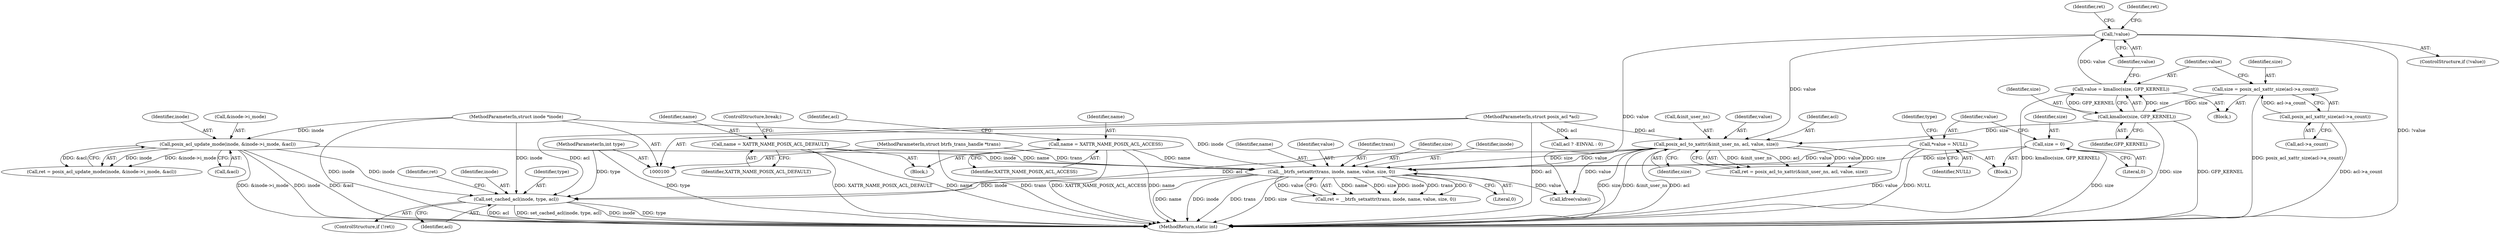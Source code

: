 digraph "0_linux_073931017b49d9458aa351605b43a7e34598caef_0@pointer" {
"1000216" [label="(Call,set_cached_acl(inode, type, acl))"];
"1000128" [label="(Call,posix_acl_update_mode(inode, &inode->i_mode, &acl))"];
"1000102" [label="(MethodParameterIn,struct inode *inode)"];
"1000203" [label="(Call,__btrfs_setxattr(trans, inode, name, value, size, 0))"];
"1000101" [label="(MethodParameterIn,struct btrfs_trans_handle *trans)"];
"1000157" [label="(Call,name = XATTR_NAME_POSIX_ACL_DEFAULT)"];
"1000120" [label="(Call,name = XATTR_NAME_POSIX_ACL_ACCESS)"];
"1000190" [label="(Call,posix_acl_to_xattr(&init_user_ns, acl, value, size))"];
"1000103" [label="(MethodParameterIn,struct posix_acl *acl)"];
"1000180" [label="(Call,!value)"];
"1000174" [label="(Call,value = kmalloc(size, GFP_KERNEL))"];
"1000176" [label="(Call,kmalloc(size, GFP_KERNEL))"];
"1000168" [label="(Call,size = posix_acl_xattr_size(acl->a_count))"];
"1000170" [label="(Call,posix_acl_xattr_size(acl->a_count))"];
"1000113" [label="(Call,*value = NULL)"];
"1000108" [label="(Call,size = 0)"];
"1000104" [label="(MethodParameterIn,int type)"];
"1000157" [label="(Call,name = XATTR_NAME_POSIX_ACL_DEFAULT)"];
"1000175" [label="(Identifier,value)"];
"1000195" [label="(Identifier,size)"];
"1000101" [label="(MethodParameterIn,struct btrfs_trans_handle *trans)"];
"1000180" [label="(Call,!value)"];
"1000117" [label="(Identifier,type)"];
"1000205" [label="(Identifier,inode)"];
"1000105" [label="(Block,)"];
"1000110" [label="(Literal,0)"];
"1000103" [label="(MethodParameterIn,struct posix_acl *acl)"];
"1000108" [label="(Call,size = 0)"];
"1000168" [label="(Call,size = posix_acl_xattr_size(acl->a_count))"];
"1000115" [label="(Identifier,NULL)"];
"1000118" [label="(Block,)"];
"1000203" [label="(Call,__btrfs_setxattr(trans, inode, name, value, size, 0))"];
"1000170" [label="(Call,posix_acl_xattr_size(acl->a_count))"];
"1000129" [label="(Identifier,inode)"];
"1000176" [label="(Call,kmalloc(size, GFP_KERNEL))"];
"1000177" [label="(Identifier,size)"];
"1000113" [label="(Call,*value = NULL)"];
"1000206" [label="(Identifier,name)"];
"1000216" [label="(Call,set_cached_acl(inode, type, acl))"];
"1000219" [label="(Identifier,acl)"];
"1000160" [label="(ControlStructure,break;)"];
"1000174" [label="(Call,value = kmalloc(size, GFP_KERNEL))"];
"1000169" [label="(Identifier,size)"];
"1000209" [label="(Literal,0)"];
"1000222" [label="(MethodReturn,static int)"];
"1000221" [label="(Identifier,ret)"];
"1000134" [label="(Call,&acl)"];
"1000211" [label="(Call,kfree(value))"];
"1000184" [label="(Identifier,ret)"];
"1000104" [label="(MethodParameterIn,int type)"];
"1000122" [label="(Identifier,XATTR_NAME_POSIX_ACL_ACCESS)"];
"1000128" [label="(Call,posix_acl_update_mode(inode, &inode->i_mode, &acl))"];
"1000193" [label="(Identifier,acl)"];
"1000152" [label="(Call,acl ? -EINVAL : 0)"];
"1000207" [label="(Identifier,value)"];
"1000126" [label="(Call,ret = posix_acl_update_mode(inode, &inode->i_mode, &acl))"];
"1000189" [label="(Identifier,ret)"];
"1000102" [label="(MethodParameterIn,struct inode *inode)"];
"1000201" [label="(Call,ret = __btrfs_setxattr(trans, inode, name, value, size, 0))"];
"1000178" [label="(Identifier,GFP_KERNEL)"];
"1000158" [label="(Identifier,name)"];
"1000120" [label="(Call,name = XATTR_NAME_POSIX_ACL_ACCESS)"];
"1000167" [label="(Block,)"];
"1000204" [label="(Identifier,trans)"];
"1000217" [label="(Identifier,inode)"];
"1000191" [label="(Call,&init_user_ns)"];
"1000114" [label="(Identifier,value)"];
"1000171" [label="(Call,acl->a_count)"];
"1000188" [label="(Call,ret = posix_acl_to_xattr(&init_user_ns, acl, value, size))"];
"1000130" [label="(Call,&inode->i_mode)"];
"1000159" [label="(Identifier,XATTR_NAME_POSIX_ACL_DEFAULT)"];
"1000181" [label="(Identifier,value)"];
"1000208" [label="(Identifier,size)"];
"1000218" [label="(Identifier,type)"];
"1000121" [label="(Identifier,name)"];
"1000109" [label="(Identifier,size)"];
"1000213" [label="(ControlStructure,if (!ret))"];
"1000194" [label="(Identifier,value)"];
"1000179" [label="(ControlStructure,if (!value))"];
"1000190" [label="(Call,posix_acl_to_xattr(&init_user_ns, acl, value, size))"];
"1000124" [label="(Identifier,acl)"];
"1000216" -> "1000213"  [label="AST: "];
"1000216" -> "1000219"  [label="CFG: "];
"1000217" -> "1000216"  [label="AST: "];
"1000218" -> "1000216"  [label="AST: "];
"1000219" -> "1000216"  [label="AST: "];
"1000221" -> "1000216"  [label="CFG: "];
"1000216" -> "1000222"  [label="DDG: acl"];
"1000216" -> "1000222"  [label="DDG: set_cached_acl(inode, type, acl)"];
"1000216" -> "1000222"  [label="DDG: inode"];
"1000216" -> "1000222"  [label="DDG: type"];
"1000128" -> "1000216"  [label="DDG: inode"];
"1000203" -> "1000216"  [label="DDG: inode"];
"1000102" -> "1000216"  [label="DDG: inode"];
"1000104" -> "1000216"  [label="DDG: type"];
"1000190" -> "1000216"  [label="DDG: acl"];
"1000103" -> "1000216"  [label="DDG: acl"];
"1000128" -> "1000126"  [label="AST: "];
"1000128" -> "1000134"  [label="CFG: "];
"1000129" -> "1000128"  [label="AST: "];
"1000130" -> "1000128"  [label="AST: "];
"1000134" -> "1000128"  [label="AST: "];
"1000126" -> "1000128"  [label="CFG: "];
"1000128" -> "1000222"  [label="DDG: &inode->i_mode"];
"1000128" -> "1000222"  [label="DDG: inode"];
"1000128" -> "1000222"  [label="DDG: &acl"];
"1000128" -> "1000126"  [label="DDG: inode"];
"1000128" -> "1000126"  [label="DDG: &inode->i_mode"];
"1000128" -> "1000126"  [label="DDG: &acl"];
"1000102" -> "1000128"  [label="DDG: inode"];
"1000128" -> "1000203"  [label="DDG: inode"];
"1000102" -> "1000100"  [label="AST: "];
"1000102" -> "1000222"  [label="DDG: inode"];
"1000102" -> "1000203"  [label="DDG: inode"];
"1000203" -> "1000201"  [label="AST: "];
"1000203" -> "1000209"  [label="CFG: "];
"1000204" -> "1000203"  [label="AST: "];
"1000205" -> "1000203"  [label="AST: "];
"1000206" -> "1000203"  [label="AST: "];
"1000207" -> "1000203"  [label="AST: "];
"1000208" -> "1000203"  [label="AST: "];
"1000209" -> "1000203"  [label="AST: "];
"1000201" -> "1000203"  [label="CFG: "];
"1000203" -> "1000222"  [label="DDG: name"];
"1000203" -> "1000222"  [label="DDG: inode"];
"1000203" -> "1000222"  [label="DDG: trans"];
"1000203" -> "1000222"  [label="DDG: size"];
"1000203" -> "1000201"  [label="DDG: name"];
"1000203" -> "1000201"  [label="DDG: size"];
"1000203" -> "1000201"  [label="DDG: inode"];
"1000203" -> "1000201"  [label="DDG: trans"];
"1000203" -> "1000201"  [label="DDG: 0"];
"1000203" -> "1000201"  [label="DDG: value"];
"1000101" -> "1000203"  [label="DDG: trans"];
"1000157" -> "1000203"  [label="DDG: name"];
"1000120" -> "1000203"  [label="DDG: name"];
"1000190" -> "1000203"  [label="DDG: value"];
"1000190" -> "1000203"  [label="DDG: size"];
"1000113" -> "1000203"  [label="DDG: value"];
"1000108" -> "1000203"  [label="DDG: size"];
"1000203" -> "1000211"  [label="DDG: value"];
"1000101" -> "1000100"  [label="AST: "];
"1000101" -> "1000222"  [label="DDG: trans"];
"1000157" -> "1000118"  [label="AST: "];
"1000157" -> "1000159"  [label="CFG: "];
"1000158" -> "1000157"  [label="AST: "];
"1000159" -> "1000157"  [label="AST: "];
"1000160" -> "1000157"  [label="CFG: "];
"1000157" -> "1000222"  [label="DDG: XATTR_NAME_POSIX_ACL_DEFAULT"];
"1000157" -> "1000222"  [label="DDG: name"];
"1000120" -> "1000118"  [label="AST: "];
"1000120" -> "1000122"  [label="CFG: "];
"1000121" -> "1000120"  [label="AST: "];
"1000122" -> "1000120"  [label="AST: "];
"1000124" -> "1000120"  [label="CFG: "];
"1000120" -> "1000222"  [label="DDG: name"];
"1000120" -> "1000222"  [label="DDG: XATTR_NAME_POSIX_ACL_ACCESS"];
"1000190" -> "1000188"  [label="AST: "];
"1000190" -> "1000195"  [label="CFG: "];
"1000191" -> "1000190"  [label="AST: "];
"1000193" -> "1000190"  [label="AST: "];
"1000194" -> "1000190"  [label="AST: "];
"1000195" -> "1000190"  [label="AST: "];
"1000188" -> "1000190"  [label="CFG: "];
"1000190" -> "1000222"  [label="DDG: size"];
"1000190" -> "1000222"  [label="DDG: &init_user_ns"];
"1000190" -> "1000222"  [label="DDG: acl"];
"1000190" -> "1000188"  [label="DDG: &init_user_ns"];
"1000190" -> "1000188"  [label="DDG: acl"];
"1000190" -> "1000188"  [label="DDG: value"];
"1000190" -> "1000188"  [label="DDG: size"];
"1000103" -> "1000190"  [label="DDG: acl"];
"1000180" -> "1000190"  [label="DDG: value"];
"1000176" -> "1000190"  [label="DDG: size"];
"1000190" -> "1000211"  [label="DDG: value"];
"1000103" -> "1000100"  [label="AST: "];
"1000103" -> "1000222"  [label="DDG: acl"];
"1000103" -> "1000152"  [label="DDG: acl"];
"1000180" -> "1000179"  [label="AST: "];
"1000180" -> "1000181"  [label="CFG: "];
"1000181" -> "1000180"  [label="AST: "];
"1000184" -> "1000180"  [label="CFG: "];
"1000189" -> "1000180"  [label="CFG: "];
"1000180" -> "1000222"  [label="DDG: !value"];
"1000174" -> "1000180"  [label="DDG: value"];
"1000180" -> "1000211"  [label="DDG: value"];
"1000174" -> "1000167"  [label="AST: "];
"1000174" -> "1000176"  [label="CFG: "];
"1000175" -> "1000174"  [label="AST: "];
"1000176" -> "1000174"  [label="AST: "];
"1000181" -> "1000174"  [label="CFG: "];
"1000174" -> "1000222"  [label="DDG: kmalloc(size, GFP_KERNEL)"];
"1000176" -> "1000174"  [label="DDG: size"];
"1000176" -> "1000174"  [label="DDG: GFP_KERNEL"];
"1000176" -> "1000178"  [label="CFG: "];
"1000177" -> "1000176"  [label="AST: "];
"1000178" -> "1000176"  [label="AST: "];
"1000176" -> "1000222"  [label="DDG: GFP_KERNEL"];
"1000176" -> "1000222"  [label="DDG: size"];
"1000168" -> "1000176"  [label="DDG: size"];
"1000168" -> "1000167"  [label="AST: "];
"1000168" -> "1000170"  [label="CFG: "];
"1000169" -> "1000168"  [label="AST: "];
"1000170" -> "1000168"  [label="AST: "];
"1000175" -> "1000168"  [label="CFG: "];
"1000168" -> "1000222"  [label="DDG: posix_acl_xattr_size(acl->a_count)"];
"1000170" -> "1000168"  [label="DDG: acl->a_count"];
"1000170" -> "1000171"  [label="CFG: "];
"1000171" -> "1000170"  [label="AST: "];
"1000170" -> "1000222"  [label="DDG: acl->a_count"];
"1000113" -> "1000105"  [label="AST: "];
"1000113" -> "1000115"  [label="CFG: "];
"1000114" -> "1000113"  [label="AST: "];
"1000115" -> "1000113"  [label="AST: "];
"1000117" -> "1000113"  [label="CFG: "];
"1000113" -> "1000222"  [label="DDG: value"];
"1000113" -> "1000222"  [label="DDG: NULL"];
"1000108" -> "1000105"  [label="AST: "];
"1000108" -> "1000110"  [label="CFG: "];
"1000109" -> "1000108"  [label="AST: "];
"1000110" -> "1000108"  [label="AST: "];
"1000114" -> "1000108"  [label="CFG: "];
"1000108" -> "1000222"  [label="DDG: size"];
"1000104" -> "1000100"  [label="AST: "];
"1000104" -> "1000222"  [label="DDG: type"];
}
